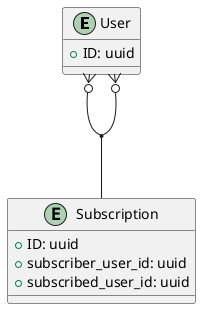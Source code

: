 @startuml

entity User {
  +ID: uuid
}


entity Subscription {
  +ID: uuid
  +subscriber_user_id: uuid
  +subscribed_user_id: uuid
}




User }o--o{ User
(User, User) -- Subscription




@enduml